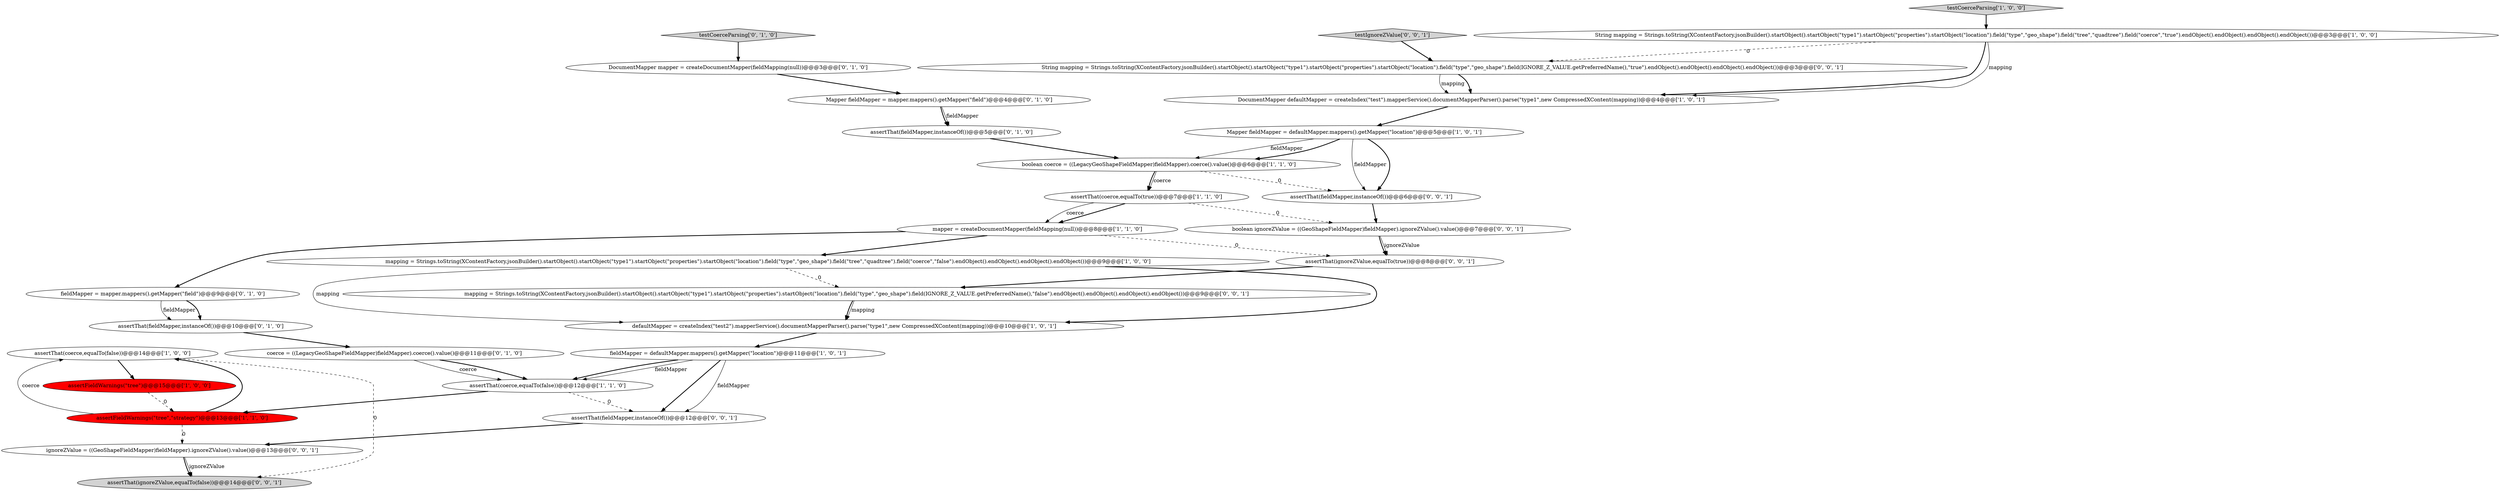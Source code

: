 digraph {
29 [style = filled, label = "ignoreZValue = ((GeoShapeFieldMapper)fieldMapper).ignoreZValue().value()@@@13@@@['0', '0', '1']", fillcolor = white, shape = ellipse image = "AAA0AAABBB3BBB"];
3 [style = filled, label = "assertThat(coerce,equalTo(false))@@@14@@@['1', '0', '0']", fillcolor = white, shape = ellipse image = "AAA0AAABBB1BBB"];
26 [style = filled, label = "testIgnoreZValue['0', '0', '1']", fillcolor = lightgray, shape = diamond image = "AAA0AAABBB3BBB"];
9 [style = filled, label = "mapper = createDocumentMapper(fieldMapping(null))@@@8@@@['1', '1', '0']", fillcolor = white, shape = ellipse image = "AAA0AAABBB1BBB"];
0 [style = filled, label = "assertFieldWarnings(\"tree\")@@@15@@@['1', '0', '0']", fillcolor = red, shape = ellipse image = "AAA1AAABBB1BBB"];
8 [style = filled, label = "boolean coerce = ((LegacyGeoShapeFieldMapper)fieldMapper).coerce().value()@@@6@@@['1', '1', '0']", fillcolor = white, shape = ellipse image = "AAA0AAABBB1BBB"];
23 [style = filled, label = "String mapping = Strings.toString(XContentFactory.jsonBuilder().startObject().startObject(\"type1\").startObject(\"properties\").startObject(\"location\").field(\"type\",\"geo_shape\").field(IGNORE_Z_VALUE.getPreferredName(),\"true\").endObject().endObject().endObject().endObject())@@@3@@@['0', '0', '1']", fillcolor = white, shape = ellipse image = "AAA0AAABBB3BBB"];
14 [style = filled, label = "assertThat(fieldMapper,instanceOf())@@@5@@@['0', '1', '0']", fillcolor = white, shape = ellipse image = "AAA0AAABBB2BBB"];
18 [style = filled, label = "fieldMapper = mapper.mappers().getMapper(\"field\")@@@9@@@['0', '1', '0']", fillcolor = white, shape = ellipse image = "AAA0AAABBB2BBB"];
6 [style = filled, label = "Mapper fieldMapper = defaultMapper.mappers().getMapper(\"location\")@@@5@@@['1', '0', '1']", fillcolor = white, shape = ellipse image = "AAA0AAABBB1BBB"];
24 [style = filled, label = "assertThat(fieldMapper,instanceOf())@@@6@@@['0', '0', '1']", fillcolor = white, shape = ellipse image = "AAA0AAABBB3BBB"];
19 [style = filled, label = "DocumentMapper mapper = createDocumentMapper(fieldMapping(null))@@@3@@@['0', '1', '0']", fillcolor = white, shape = ellipse image = "AAA0AAABBB2BBB"];
1 [style = filled, label = "mapping = Strings.toString(XContentFactory.jsonBuilder().startObject().startObject(\"type1\").startObject(\"properties\").startObject(\"location\").field(\"type\",\"geo_shape\").field(\"tree\",\"quadtree\").field(\"coerce\",\"false\").endObject().endObject().endObject().endObject())@@@9@@@['1', '0', '0']", fillcolor = white, shape = ellipse image = "AAA0AAABBB1BBB"];
20 [style = filled, label = "Mapper fieldMapper = mapper.mappers().getMapper(\"field\")@@@4@@@['0', '1', '0']", fillcolor = white, shape = ellipse image = "AAA0AAABBB2BBB"];
10 [style = filled, label = "assertFieldWarnings(\"tree\",\"strategy\")@@@13@@@['1', '1', '0']", fillcolor = red, shape = ellipse image = "AAA1AAABBB1BBB"];
13 [style = filled, label = "assertThat(coerce,equalTo(false))@@@12@@@['1', '1', '0']", fillcolor = white, shape = ellipse image = "AAA0AAABBB1BBB"];
4 [style = filled, label = "DocumentMapper defaultMapper = createIndex(\"test\").mapperService().documentMapperParser().parse(\"type1\",new CompressedXContent(mapping))@@@4@@@['1', '0', '1']", fillcolor = white, shape = ellipse image = "AAA0AAABBB1BBB"];
7 [style = filled, label = "String mapping = Strings.toString(XContentFactory.jsonBuilder().startObject().startObject(\"type1\").startObject(\"properties\").startObject(\"location\").field(\"type\",\"geo_shape\").field(\"tree\",\"quadtree\").field(\"coerce\",\"true\").endObject().endObject().endObject().endObject())@@@3@@@['1', '0', '0']", fillcolor = white, shape = ellipse image = "AAA0AAABBB1BBB"];
12 [style = filled, label = "assertThat(coerce,equalTo(true))@@@7@@@['1', '1', '0']", fillcolor = white, shape = ellipse image = "AAA0AAABBB1BBB"];
17 [style = filled, label = "assertThat(fieldMapper,instanceOf())@@@10@@@['0', '1', '0']", fillcolor = white, shape = ellipse image = "AAA0AAABBB2BBB"];
25 [style = filled, label = "boolean ignoreZValue = ((GeoShapeFieldMapper)fieldMapper).ignoreZValue().value()@@@7@@@['0', '0', '1']", fillcolor = white, shape = ellipse image = "AAA0AAABBB3BBB"];
11 [style = filled, label = "defaultMapper = createIndex(\"test2\").mapperService().documentMapperParser().parse(\"type1\",new CompressedXContent(mapping))@@@10@@@['1', '0', '1']", fillcolor = white, shape = ellipse image = "AAA0AAABBB1BBB"];
2 [style = filled, label = "fieldMapper = defaultMapper.mappers().getMapper(\"location\")@@@11@@@['1', '0', '1']", fillcolor = white, shape = ellipse image = "AAA0AAABBB1BBB"];
28 [style = filled, label = "assertThat(fieldMapper,instanceOf())@@@12@@@['0', '0', '1']", fillcolor = white, shape = ellipse image = "AAA0AAABBB3BBB"];
27 [style = filled, label = "assertThat(ignoreZValue,equalTo(false))@@@14@@@['0', '0', '1']", fillcolor = lightgray, shape = ellipse image = "AAA0AAABBB3BBB"];
16 [style = filled, label = "testCoerceParsing['0', '1', '0']", fillcolor = lightgray, shape = diamond image = "AAA0AAABBB2BBB"];
5 [style = filled, label = "testCoerceParsing['1', '0', '0']", fillcolor = lightgray, shape = diamond image = "AAA0AAABBB1BBB"];
22 [style = filled, label = "mapping = Strings.toString(XContentFactory.jsonBuilder().startObject().startObject(\"type1\").startObject(\"properties\").startObject(\"location\").field(\"type\",\"geo_shape\").field(IGNORE_Z_VALUE.getPreferredName(),\"false\").endObject().endObject().endObject().endObject())@@@9@@@['0', '0', '1']", fillcolor = white, shape = ellipse image = "AAA0AAABBB3BBB"];
21 [style = filled, label = "assertThat(ignoreZValue,equalTo(true))@@@8@@@['0', '0', '1']", fillcolor = white, shape = ellipse image = "AAA0AAABBB3BBB"];
15 [style = filled, label = "coerce = ((LegacyGeoShapeFieldMapper)fieldMapper).coerce().value()@@@11@@@['0', '1', '0']", fillcolor = white, shape = ellipse image = "AAA0AAABBB2BBB"];
13->10 [style = bold, label=""];
28->29 [style = bold, label=""];
18->17 [style = solid, label="fieldMapper"];
15->13 [style = bold, label=""];
29->27 [style = solid, label="ignoreZValue"];
7->23 [style = dashed, label="0"];
4->6 [style = bold, label=""];
19->20 [style = bold, label=""];
3->27 [style = dashed, label="0"];
6->8 [style = solid, label="fieldMapper"];
23->4 [style = bold, label=""];
18->17 [style = bold, label=""];
10->3 [style = bold, label=""];
6->24 [style = bold, label=""];
20->14 [style = bold, label=""];
20->14 [style = solid, label="fieldMapper"];
23->4 [style = solid, label="mapping"];
7->4 [style = bold, label=""];
8->24 [style = dashed, label="0"];
7->4 [style = solid, label="mapping"];
16->19 [style = bold, label=""];
12->9 [style = bold, label=""];
10->29 [style = dashed, label="0"];
11->2 [style = bold, label=""];
0->10 [style = dashed, label="0"];
3->0 [style = bold, label=""];
1->22 [style = dashed, label="0"];
1->11 [style = bold, label=""];
10->3 [style = solid, label="coerce"];
2->13 [style = bold, label=""];
2->13 [style = solid, label="fieldMapper"];
12->9 [style = solid, label="coerce"];
6->24 [style = solid, label="fieldMapper"];
22->11 [style = solid, label="mapping"];
29->27 [style = bold, label=""];
13->28 [style = dashed, label="0"];
25->21 [style = solid, label="ignoreZValue"];
12->25 [style = dashed, label="0"];
9->18 [style = bold, label=""];
15->13 [style = solid, label="coerce"];
2->28 [style = solid, label="fieldMapper"];
21->22 [style = bold, label=""];
9->21 [style = dashed, label="0"];
24->25 [style = bold, label=""];
26->23 [style = bold, label=""];
6->8 [style = bold, label=""];
17->15 [style = bold, label=""];
5->7 [style = bold, label=""];
1->11 [style = solid, label="mapping"];
14->8 [style = bold, label=""];
9->1 [style = bold, label=""];
2->28 [style = bold, label=""];
22->11 [style = bold, label=""];
8->12 [style = bold, label=""];
25->21 [style = bold, label=""];
8->12 [style = solid, label="coerce"];
}
